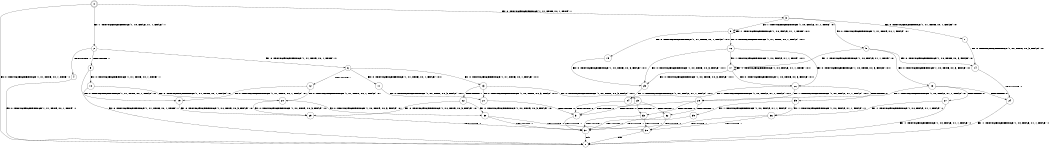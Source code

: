 digraph BCG {
size = "7, 10.5";
center = TRUE;
node [shape = circle];
0 [peripheries = 2];
0 -> 1 [label = "EX !0 !ATOMIC_EXCH_BRANCH (1, +1, TRUE, +0, 1, TRUE) !::"];
0 -> 2 [label = "EX !1 !ATOMIC_EXCH_BRANCH (1, +0, FALSE, +1, 1, FALSE) !::"];
0 -> 3 [label = "EX !0 !ATOMIC_EXCH_BRANCH (1, +1, TRUE, +0, 1, TRUE) !::"];
2 -> 4 [label = "TERMINATE !1"];
2 -> 5 [label = "TERMINATE !1"];
2 -> 6 [label = "EX !0 !ATOMIC_EXCH_BRANCH (1, +1, TRUE, +0, 1, TRUE) !:1:"];
3 -> 7 [label = "EX !0 !ATOMIC_EXCH_BRANCH (1, +1, TRUE, +0, 1, FALSE) !:0:"];
3 -> 8 [label = "EX !1 !ATOMIC_EXCH_BRANCH (1, +0, FALSE, +1, 1, TRUE) !:0:"];
3 -> 9 [label = "EX !0 !ATOMIC_EXCH_BRANCH (1, +1, TRUE, +0, 1, FALSE) !:0:"];
4 -> 1 [label = "EX !0 !ATOMIC_EXCH_BRANCH (1, +1, TRUE, +0, 1, TRUE) !::"];
5 -> 1 [label = "EX !0 !ATOMIC_EXCH_BRANCH (1, +1, TRUE, +0, 1, TRUE) !::"];
5 -> 10 [label = "EX !0 !ATOMIC_EXCH_BRANCH (1, +1, TRUE, +0, 1, TRUE) !::"];
6 -> 11 [label = "EX !0 !ATOMIC_EXCH_BRANCH (1, +1, TRUE, +0, 1, FALSE) !:0:1:"];
6 -> 12 [label = "TERMINATE !1"];
6 -> 13 [label = "EX !0 !ATOMIC_EXCH_BRANCH (1, +1, TRUE, +0, 1, FALSE) !:0:1:"];
7 -> 14 [label = "EX !0 !ATOMIC_EXCH_BRANCH (1, +0, TRUE, +0, 3, FALSE) !:0:"];
8 -> 15 [label = "EX !0 !ATOMIC_EXCH_BRANCH (1, +1, TRUE, +0, 1, FALSE) !:0:1:"];
8 -> 8 [label = "EX !1 !ATOMIC_EXCH_BRANCH (1, +0, FALSE, +1, 1, TRUE) !:0:1:"];
8 -> 16 [label = "EX !0 !ATOMIC_EXCH_BRANCH (1, +1, TRUE, +0, 1, FALSE) !:0:1:"];
9 -> 14 [label = "EX !0 !ATOMIC_EXCH_BRANCH (1, +0, TRUE, +0, 3, FALSE) !:0:"];
9 -> 17 [label = "EX !1 !ATOMIC_EXCH_BRANCH (1, +0, FALSE, +1, 1, TRUE) !:0:"];
9 -> 18 [label = "EX !0 !ATOMIC_EXCH_BRANCH (1, +0, TRUE, +0, 3, FALSE) !:0:"];
10 -> 19 [label = "EX !0 !ATOMIC_EXCH_BRANCH (1, +1, TRUE, +0, 1, FALSE) !:0:"];
10 -> 20 [label = "EX !0 !ATOMIC_EXCH_BRANCH (1, +1, TRUE, +0, 1, FALSE) !:0:"];
11 -> 21 [label = "EX !0 !ATOMIC_EXCH_BRANCH (1, +0, TRUE, +0, 3, FALSE) !:0:1:"];
12 -> 19 [label = "EX !0 !ATOMIC_EXCH_BRANCH (1, +1, TRUE, +0, 1, FALSE) !:0:"];
12 -> 20 [label = "EX !0 !ATOMIC_EXCH_BRANCH (1, +1, TRUE, +0, 1, FALSE) !:0:"];
13 -> 21 [label = "EX !0 !ATOMIC_EXCH_BRANCH (1, +0, TRUE, +0, 3, FALSE) !:0:1:"];
13 -> 22 [label = "TERMINATE !1"];
13 -> 23 [label = "EX !0 !ATOMIC_EXCH_BRANCH (1, +0, TRUE, +0, 3, FALSE) !:0:1:"];
14 -> 24 [label = "TERMINATE !0"];
15 -> 25 [label = "EX !0 !ATOMIC_EXCH_BRANCH (1, +0, TRUE, +0, 3, FALSE) !:0:1:"];
16 -> 25 [label = "EX !0 !ATOMIC_EXCH_BRANCH (1, +0, TRUE, +0, 3, FALSE) !:0:1:"];
16 -> 17 [label = "EX !1 !ATOMIC_EXCH_BRANCH (1, +0, FALSE, +1, 1, TRUE) !:0:1:"];
16 -> 26 [label = "EX !0 !ATOMIC_EXCH_BRANCH (1, +0, TRUE, +0, 3, FALSE) !:0:1:"];
17 -> 25 [label = "EX !0 !ATOMIC_EXCH_BRANCH (1, +0, TRUE, +0, 3, FALSE) !:0:1:"];
17 -> 17 [label = "EX !1 !ATOMIC_EXCH_BRANCH (1, +0, FALSE, +1, 1, TRUE) !:0:1:"];
17 -> 26 [label = "EX !0 !ATOMIC_EXCH_BRANCH (1, +0, TRUE, +0, 3, FALSE) !:0:1:"];
18 -> 24 [label = "TERMINATE !0"];
18 -> 27 [label = "TERMINATE !0"];
18 -> 28 [label = "EX !1 !ATOMIC_EXCH_BRANCH (1, +0, FALSE, +1, 1, FALSE) !:0:"];
19 -> 29 [label = "EX !0 !ATOMIC_EXCH_BRANCH (1, +0, TRUE, +0, 3, FALSE) !:0:"];
20 -> 29 [label = "EX !0 !ATOMIC_EXCH_BRANCH (1, +0, TRUE, +0, 3, FALSE) !:0:"];
20 -> 30 [label = "EX !0 !ATOMIC_EXCH_BRANCH (1, +0, TRUE, +0, 3, FALSE) !:0:"];
21 -> 31 [label = "TERMINATE !0"];
22 -> 29 [label = "EX !0 !ATOMIC_EXCH_BRANCH (1, +0, TRUE, +0, 3, FALSE) !:0:"];
22 -> 30 [label = "EX !0 !ATOMIC_EXCH_BRANCH (1, +0, TRUE, +0, 3, FALSE) !:0:"];
23 -> 31 [label = "TERMINATE !0"];
23 -> 32 [label = "TERMINATE !1"];
23 -> 33 [label = "TERMINATE !0"];
24 -> 1 [label = "EX !1 !ATOMIC_EXCH_BRANCH (1, +0, FALSE, +1, 1, FALSE) !::"];
25 -> 34 [label = "EX !1 !ATOMIC_EXCH_BRANCH (1, +0, FALSE, +1, 1, FALSE) !:0:1:"];
26 -> 34 [label = "EX !1 !ATOMIC_EXCH_BRANCH (1, +0, FALSE, +1, 1, FALSE) !:0:1:"];
26 -> 35 [label = "TERMINATE !0"];
26 -> 28 [label = "EX !1 !ATOMIC_EXCH_BRANCH (1, +0, FALSE, +1, 1, FALSE) !:0:1:"];
27 -> 1 [label = "EX !1 !ATOMIC_EXCH_BRANCH (1, +0, FALSE, +1, 1, FALSE) !::"];
27 -> 36 [label = "EX !1 !ATOMIC_EXCH_BRANCH (1, +0, FALSE, +1, 1, FALSE) !::"];
28 -> 31 [label = "TERMINATE !0"];
28 -> 32 [label = "TERMINATE !1"];
28 -> 33 [label = "TERMINATE !0"];
29 -> 37 [label = "TERMINATE !0"];
30 -> 37 [label = "TERMINATE !0"];
30 -> 38 [label = "TERMINATE !0"];
31 -> 37 [label = "TERMINATE !1"];
32 -> 37 [label = "TERMINATE !0"];
32 -> 38 [label = "TERMINATE !0"];
33 -> 37 [label = "TERMINATE !1"];
33 -> 38 [label = "TERMINATE !1"];
34 -> 31 [label = "TERMINATE !0"];
35 -> 39 [label = "EX !1 !ATOMIC_EXCH_BRANCH (1, +0, FALSE, +1, 1, FALSE) !:1:"];
35 -> 36 [label = "EX !1 !ATOMIC_EXCH_BRANCH (1, +0, FALSE, +1, 1, FALSE) !:1:"];
36 -> 37 [label = "TERMINATE !1"];
36 -> 38 [label = "TERMINATE !1"];
37 -> 1 [label = "exit"];
38 -> 1 [label = "exit"];
39 -> 37 [label = "TERMINATE !1"];
}
